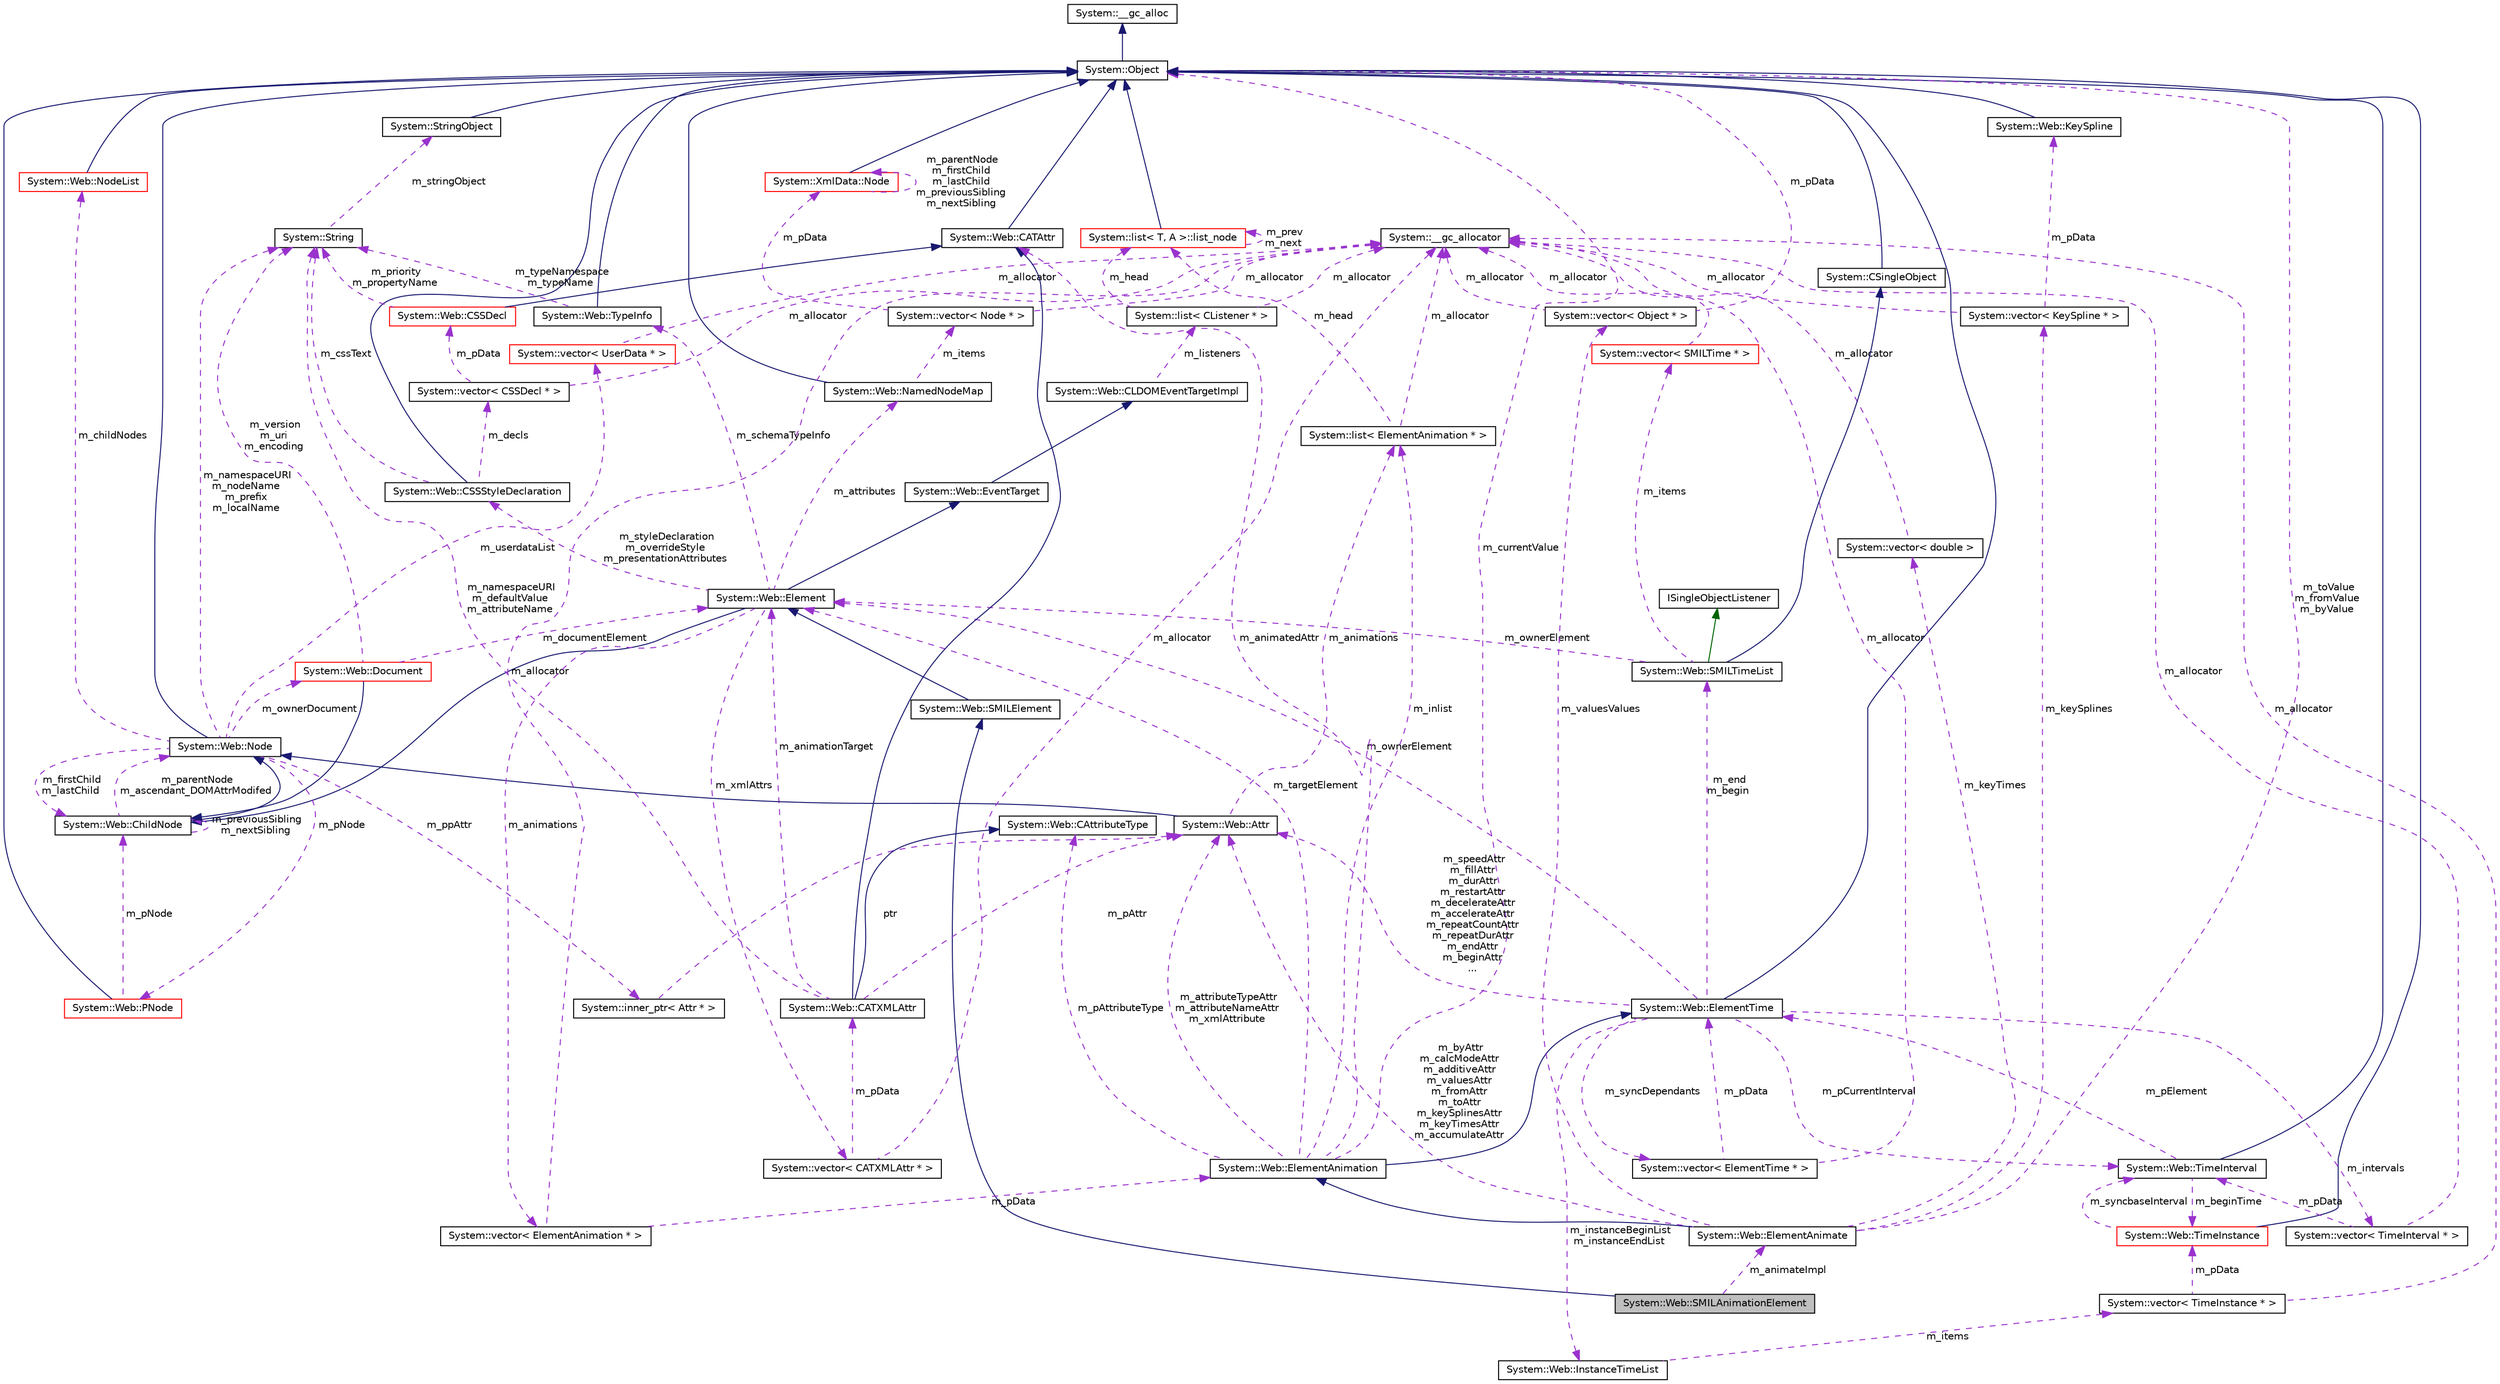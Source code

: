 digraph G
{
  edge [fontname="Helvetica",fontsize="10",labelfontname="Helvetica",labelfontsize="10"];
  node [fontname="Helvetica",fontsize="10",shape=record];
  Node1 [label="System::Web::SMILAnimationElement",height=0.2,width=0.4,color="black", fillcolor="grey75", style="filled" fontcolor="black"];
  Node2 -> Node1 [dir="back",color="midnightblue",fontsize="10",style="solid",fontname="Helvetica"];
  Node2 [label="System::Web::SMILElement",height=0.2,width=0.4,color="black", fillcolor="white", style="filled",URL="$class_system_1_1_web_1_1_s_m_i_l_element.html"];
  Node3 -> Node2 [dir="back",color="midnightblue",fontsize="10",style="solid",fontname="Helvetica"];
  Node3 [label="System::Web::Element",height=0.2,width=0.4,color="black", fillcolor="white", style="filled",URL="$class_system_1_1_web_1_1_element.html"];
  Node4 -> Node3 [dir="back",color="midnightblue",fontsize="10",style="solid",fontname="Helvetica"];
  Node4 [label="System::Web::ChildNode",height=0.2,width=0.4,color="black", fillcolor="white", style="filled",URL="$class_system_1_1_web_1_1_child_node.html"];
  Node5 -> Node4 [dir="back",color="midnightblue",fontsize="10",style="solid",fontname="Helvetica"];
  Node5 [label="System::Web::Node",height=0.2,width=0.4,color="black", fillcolor="white", style="filled",URL="$class_system_1_1_web_1_1_node.html"];
  Node6 -> Node5 [dir="back",color="midnightblue",fontsize="10",style="solid",fontname="Helvetica"];
  Node6 [label="System::Object",height=0.2,width=0.4,color="black", fillcolor="white", style="filled",URL="$class_system_1_1_object.html"];
  Node7 -> Node6 [dir="back",color="midnightblue",fontsize="10",style="solid",fontname="Helvetica"];
  Node7 [label="System::__gc_alloc",height=0.2,width=0.4,color="black", fillcolor="white", style="filled",URL="$class_system_1_1____gc__alloc.html"];
  Node8 -> Node5 [dir="back",color="darkorchid3",fontsize="10",style="dashed",label=" m_childNodes" ,fontname="Helvetica"];
  Node8 [label="System::Web::NodeList",height=0.2,width=0.4,color="red", fillcolor="white", style="filled",URL="$class_system_1_1_web_1_1_node_list.html"];
  Node6 -> Node8 [dir="back",color="midnightblue",fontsize="10",style="solid",fontname="Helvetica"];
  Node9 -> Node5 [dir="back",color="darkorchid3",fontsize="10",style="dashed",label=" m_ownerDocument" ,fontname="Helvetica"];
  Node9 [label="System::Web::Document",height=0.2,width=0.4,color="red", fillcolor="white", style="filled",URL="$class_system_1_1_web_1_1_document.html"];
  Node4 -> Node9 [dir="back",color="midnightblue",fontsize="10",style="solid",fontname="Helvetica"];
  Node10 -> Node9 [dir="back",color="darkorchid3",fontsize="10",style="dashed",label=" m_version\nm_uri\nm_encoding" ,fontname="Helvetica"];
  Node10 [label="System::String",height=0.2,width=0.4,color="black", fillcolor="white", style="filled",URL="$class_system_1_1_string.html"];
  Node11 -> Node10 [dir="back",color="darkorchid3",fontsize="10",style="dashed",label=" m_stringObject" ,fontname="Helvetica"];
  Node11 [label="System::StringObject",height=0.2,width=0.4,color="black", fillcolor="white", style="filled",URL="$class_system_1_1_string_object.html"];
  Node6 -> Node11 [dir="back",color="midnightblue",fontsize="10",style="solid",fontname="Helvetica"];
  Node3 -> Node9 [dir="back",color="darkorchid3",fontsize="10",style="dashed",label=" m_documentElement" ,fontname="Helvetica"];
  Node10 -> Node5 [dir="back",color="darkorchid3",fontsize="10",style="dashed",label=" m_namespaceURI\nm_nodeName\nm_prefix\nm_localName" ,fontname="Helvetica"];
  Node12 -> Node5 [dir="back",color="darkorchid3",fontsize="10",style="dashed",label=" m_pNode" ,fontname="Helvetica"];
  Node12 [label="System::Web::PNode",height=0.2,width=0.4,color="red", fillcolor="white", style="filled",URL="$class_system_1_1_web_1_1_p_node.html"];
  Node6 -> Node12 [dir="back",color="midnightblue",fontsize="10",style="solid",fontname="Helvetica"];
  Node4 -> Node12 [dir="back",color="darkorchid3",fontsize="10",style="dashed",label=" m_pNode" ,fontname="Helvetica"];
  Node4 -> Node5 [dir="back",color="darkorchid3",fontsize="10",style="dashed",label=" m_firstChild\nm_lastChild" ,fontname="Helvetica"];
  Node13 -> Node5 [dir="back",color="darkorchid3",fontsize="10",style="dashed",label=" m_userdataList" ,fontname="Helvetica"];
  Node13 [label="System::vector\< UserData * \>",height=0.2,width=0.4,color="red", fillcolor="white", style="filled",URL="$class_system_1_1vector.html"];
  Node14 -> Node13 [dir="back",color="darkorchid3",fontsize="10",style="dashed",label=" m_allocator" ,fontname="Helvetica"];
  Node14 [label="System::__gc_allocator",height=0.2,width=0.4,color="black", fillcolor="white", style="filled",URL="$class_system_1_1____gc__allocator.html"];
  Node15 -> Node5 [dir="back",color="darkorchid3",fontsize="10",style="dashed",label=" m_ppAttr" ,fontname="Helvetica"];
  Node15 [label="System::inner_ptr\< Attr * \>",height=0.2,width=0.4,color="black", fillcolor="white", style="filled",URL="$class_system_1_1inner__ptr.html"];
  Node16 -> Node15 [dir="back",color="darkorchid3",fontsize="10",style="dashed",label=" ptr" ,fontname="Helvetica"];
  Node16 [label="System::Web::Attr",height=0.2,width=0.4,color="black", fillcolor="white", style="filled",URL="$class_system_1_1_web_1_1_attr.html"];
  Node5 -> Node16 [dir="back",color="midnightblue",fontsize="10",style="solid",fontname="Helvetica"];
  Node17 -> Node16 [dir="back",color="darkorchid3",fontsize="10",style="dashed",label=" m_animations" ,fontname="Helvetica"];
  Node17 [label="System::list\< ElementAnimation * \>",height=0.2,width=0.4,color="black", fillcolor="white", style="filled",URL="$class_system_1_1list.html"];
  Node14 -> Node17 [dir="back",color="darkorchid3",fontsize="10",style="dashed",label=" m_allocator" ,fontname="Helvetica"];
  Node18 -> Node17 [dir="back",color="darkorchid3",fontsize="10",style="dashed",label=" m_head" ,fontname="Helvetica"];
  Node18 [label="System::list\< T, A \>::list_node",height=0.2,width=0.4,color="red", fillcolor="white", style="filled",URL="$class_system_1_1list_1_1list__node.html"];
  Node6 -> Node18 [dir="back",color="midnightblue",fontsize="10",style="solid",fontname="Helvetica"];
  Node18 -> Node18 [dir="back",color="darkorchid3",fontsize="10",style="dashed",label=" m_prev\nm_next" ,fontname="Helvetica"];
  Node5 -> Node4 [dir="back",color="darkorchid3",fontsize="10",style="dashed",label=" m_parentNode\nm_ascendant_DOMAttrModifed" ,fontname="Helvetica"];
  Node4 -> Node4 [dir="back",color="darkorchid3",fontsize="10",style="dashed",label=" m_previousSibling\nm_nextSibling" ,fontname="Helvetica"];
  Node19 -> Node3 [dir="back",color="midnightblue",fontsize="10",style="solid",fontname="Helvetica"];
  Node19 [label="System::Web::EventTarget",height=0.2,width=0.4,color="black", fillcolor="white", style="filled",URL="$class_system_1_1_web_1_1_event_target.html"];
  Node20 -> Node19 [dir="back",color="midnightblue",fontsize="10",style="solid",fontname="Helvetica"];
  Node20 [label="System::Web::CLDOMEventTargetImpl",height=0.2,width=0.4,color="black", fillcolor="white", style="filled",URL="$class_system_1_1_web_1_1_c_l_d_o_m_event_target_impl.html"];
  Node21 -> Node20 [dir="back",color="darkorchid3",fontsize="10",style="dashed",label=" m_listeners" ,fontname="Helvetica"];
  Node21 [label="System::list\< CListener * \>",height=0.2,width=0.4,color="black", fillcolor="white", style="filled",URL="$class_system_1_1list.html"];
  Node14 -> Node21 [dir="back",color="darkorchid3",fontsize="10",style="dashed",label=" m_allocator" ,fontname="Helvetica"];
  Node18 -> Node21 [dir="back",color="darkorchid3",fontsize="10",style="dashed",label=" m_head" ,fontname="Helvetica"];
  Node22 -> Node3 [dir="back",color="darkorchid3",fontsize="10",style="dashed",label=" m_xmlAttrs" ,fontname="Helvetica"];
  Node22 [label="System::vector\< CATXMLAttr * \>",height=0.2,width=0.4,color="black", fillcolor="white", style="filled",URL="$class_system_1_1vector.html"];
  Node14 -> Node22 [dir="back",color="darkorchid3",fontsize="10",style="dashed",label=" m_allocator" ,fontname="Helvetica"];
  Node23 -> Node22 [dir="back",color="darkorchid3",fontsize="10",style="dashed",label=" m_pData" ,fontname="Helvetica"];
  Node23 [label="System::Web::CATXMLAttr",height=0.2,width=0.4,color="black", fillcolor="white", style="filled",URL="$class_system_1_1_web_1_1_c_a_t_x_m_l_attr.html"];
  Node24 -> Node23 [dir="back",color="midnightblue",fontsize="10",style="solid",fontname="Helvetica"];
  Node24 [label="System::Web::CATAttr",height=0.2,width=0.4,color="black", fillcolor="white", style="filled",URL="$class_system_1_1_web_1_1_c_a_t_attr.html"];
  Node6 -> Node24 [dir="back",color="midnightblue",fontsize="10",style="solid",fontname="Helvetica"];
  Node25 -> Node23 [dir="back",color="midnightblue",fontsize="10",style="solid",fontname="Helvetica"];
  Node25 [label="System::Web::CAttributeType",height=0.2,width=0.4,color="black", fillcolor="white", style="filled",URL="$class_system_1_1_web_1_1_c_attribute_type.html"];
  Node16 -> Node23 [dir="back",color="darkorchid3",fontsize="10",style="dashed",label=" m_pAttr" ,fontname="Helvetica"];
  Node10 -> Node23 [dir="back",color="darkorchid3",fontsize="10",style="dashed",label=" m_namespaceURI\nm_defaultValue\nm_attributeName" ,fontname="Helvetica"];
  Node3 -> Node23 [dir="back",color="darkorchid3",fontsize="10",style="dashed",label=" m_animationTarget" ,fontname="Helvetica"];
  Node26 -> Node3 [dir="back",color="darkorchid3",fontsize="10",style="dashed",label=" m_attributes" ,fontname="Helvetica"];
  Node26 [label="System::Web::NamedNodeMap",height=0.2,width=0.4,color="black", fillcolor="white", style="filled",URL="$class_system_1_1_web_1_1_named_node_map.html"];
  Node6 -> Node26 [dir="back",color="midnightblue",fontsize="10",style="solid",fontname="Helvetica"];
  Node27 -> Node26 [dir="back",color="darkorchid3",fontsize="10",style="dashed",label=" m_items" ,fontname="Helvetica"];
  Node27 [label="System::vector\< Node * \>",height=0.2,width=0.4,color="black", fillcolor="white", style="filled",URL="$class_system_1_1vector.html"];
  Node28 -> Node27 [dir="back",color="darkorchid3",fontsize="10",style="dashed",label=" m_pData" ,fontname="Helvetica"];
  Node28 [label="System::XmlData::Node",height=0.2,width=0.4,color="red", fillcolor="white", style="filled",URL="$class_system_1_1_xml_data_1_1_node.html"];
  Node6 -> Node28 [dir="back",color="midnightblue",fontsize="10",style="solid",fontname="Helvetica"];
  Node28 -> Node28 [dir="back",color="darkorchid3",fontsize="10",style="dashed",label=" m_parentNode\nm_firstChild\nm_lastChild\nm_previousSibling\nm_nextSibling" ,fontname="Helvetica"];
  Node14 -> Node27 [dir="back",color="darkorchid3",fontsize="10",style="dashed",label=" m_allocator" ,fontname="Helvetica"];
  Node29 -> Node3 [dir="back",color="darkorchid3",fontsize="10",style="dashed",label=" m_schemaTypeInfo" ,fontname="Helvetica"];
  Node29 [label="System::Web::TypeInfo",height=0.2,width=0.4,color="black", fillcolor="white", style="filled",URL="$class_system_1_1_web_1_1_type_info.html"];
  Node6 -> Node29 [dir="back",color="midnightblue",fontsize="10",style="solid",fontname="Helvetica"];
  Node10 -> Node29 [dir="back",color="darkorchid3",fontsize="10",style="dashed",label=" m_typeNamespace\nm_typeName" ,fontname="Helvetica"];
  Node30 -> Node3 [dir="back",color="darkorchid3",fontsize="10",style="dashed",label=" m_styleDeclaration\nm_overrideStyle\nm_presentationAttributes" ,fontname="Helvetica"];
  Node30 [label="System::Web::CSSStyleDeclaration",height=0.2,width=0.4,color="black", fillcolor="white", style="filled",URL="$class_system_1_1_web_1_1_c_s_s_style_declaration.html"];
  Node6 -> Node30 [dir="back",color="midnightblue",fontsize="10",style="solid",fontname="Helvetica"];
  Node10 -> Node30 [dir="back",color="darkorchid3",fontsize="10",style="dashed",label=" m_cssText" ,fontname="Helvetica"];
  Node31 -> Node30 [dir="back",color="darkorchid3",fontsize="10",style="dashed",label=" m_decls" ,fontname="Helvetica"];
  Node31 [label="System::vector\< CSSDecl * \>",height=0.2,width=0.4,color="black", fillcolor="white", style="filled",URL="$class_system_1_1vector.html"];
  Node14 -> Node31 [dir="back",color="darkorchid3",fontsize="10",style="dashed",label=" m_allocator" ,fontname="Helvetica"];
  Node32 -> Node31 [dir="back",color="darkorchid3",fontsize="10",style="dashed",label=" m_pData" ,fontname="Helvetica"];
  Node32 [label="System::Web::CSSDecl",height=0.2,width=0.4,color="red", fillcolor="white", style="filled",URL="$class_system_1_1_web_1_1_c_s_s_decl.html"];
  Node24 -> Node32 [dir="back",color="midnightblue",fontsize="10",style="solid",fontname="Helvetica"];
  Node10 -> Node32 [dir="back",color="darkorchid3",fontsize="10",style="dashed",label=" m_priority\nm_propertyName" ,fontname="Helvetica"];
  Node33 -> Node3 [dir="back",color="darkorchid3",fontsize="10",style="dashed",label=" m_animations" ,fontname="Helvetica"];
  Node33 [label="System::vector\< ElementAnimation * \>",height=0.2,width=0.4,color="black", fillcolor="white", style="filled",URL="$class_system_1_1vector.html"];
  Node14 -> Node33 [dir="back",color="darkorchid3",fontsize="10",style="dashed",label=" m_allocator" ,fontname="Helvetica"];
  Node34 -> Node33 [dir="back",color="darkorchid3",fontsize="10",style="dashed",label=" m_pData" ,fontname="Helvetica"];
  Node34 [label="System::Web::ElementAnimation",height=0.2,width=0.4,color="black", fillcolor="white", style="filled",URL="$class_system_1_1_web_1_1_element_animation.html"];
  Node35 -> Node34 [dir="back",color="midnightblue",fontsize="10",style="solid",fontname="Helvetica"];
  Node35 [label="System::Web::ElementTime",height=0.2,width=0.4,color="black", fillcolor="white", style="filled",URL="$class_system_1_1_web_1_1_element_time.html"];
  Node6 -> Node35 [dir="back",color="midnightblue",fontsize="10",style="solid",fontname="Helvetica"];
  Node36 -> Node35 [dir="back",color="darkorchid3",fontsize="10",style="dashed",label=" m_pCurrentInterval" ,fontname="Helvetica"];
  Node36 [label="System::Web::TimeInterval",height=0.2,width=0.4,color="black", fillcolor="white", style="filled",URL="$class_system_1_1_web_1_1_time_interval.html"];
  Node6 -> Node36 [dir="back",color="midnightblue",fontsize="10",style="solid",fontname="Helvetica"];
  Node37 -> Node36 [dir="back",color="darkorchid3",fontsize="10",style="dashed",label=" m_beginTime" ,fontname="Helvetica"];
  Node37 [label="System::Web::TimeInstance",height=0.2,width=0.4,color="red", fillcolor="white", style="filled",URL="$class_system_1_1_web_1_1_time_instance.html"];
  Node6 -> Node37 [dir="back",color="midnightblue",fontsize="10",style="solid",fontname="Helvetica"];
  Node36 -> Node37 [dir="back",color="darkorchid3",fontsize="10",style="dashed",label=" m_syncbaseInterval" ,fontname="Helvetica"];
  Node35 -> Node36 [dir="back",color="darkorchid3",fontsize="10",style="dashed",label=" m_pElement" ,fontname="Helvetica"];
  Node38 -> Node35 [dir="back",color="darkorchid3",fontsize="10",style="dashed",label=" m_end\nm_begin" ,fontname="Helvetica"];
  Node38 [label="System::Web::SMILTimeList",height=0.2,width=0.4,color="black", fillcolor="white", style="filled",URL="$class_system_1_1_web_1_1_s_m_i_l_time_list.html"];
  Node39 -> Node38 [dir="back",color="midnightblue",fontsize="10",style="solid",fontname="Helvetica"];
  Node39 [label="System::CSingleObject",height=0.2,width=0.4,color="black", fillcolor="white", style="filled",URL="$class_system_1_1_c_single_object.html"];
  Node6 -> Node39 [dir="back",color="midnightblue",fontsize="10",style="solid",fontname="Helvetica"];
  Node40 -> Node38 [dir="back",color="darkgreen",fontsize="10",style="solid",fontname="Helvetica"];
  Node40 [label="ISingleObjectListener",height=0.2,width=0.4,color="black", fillcolor="white", style="filled",URL="$class_i_single_object_listener.html"];
  Node41 -> Node38 [dir="back",color="darkorchid3",fontsize="10",style="dashed",label=" m_items" ,fontname="Helvetica"];
  Node41 [label="System::vector\< SMILTime * \>",height=0.2,width=0.4,color="red", fillcolor="white", style="filled",URL="$class_system_1_1vector.html"];
  Node14 -> Node41 [dir="back",color="darkorchid3",fontsize="10",style="dashed",label=" m_allocator" ,fontname="Helvetica"];
  Node3 -> Node38 [dir="back",color="darkorchid3",fontsize="10",style="dashed",label=" m_ownerElement" ,fontname="Helvetica"];
  Node42 -> Node35 [dir="back",color="darkorchid3",fontsize="10",style="dashed",label=" m_instanceBeginList\nm_instanceEndList" ,fontname="Helvetica"];
  Node42 [label="System::Web::InstanceTimeList",height=0.2,width=0.4,color="black", fillcolor="white", style="filled",URL="$class_system_1_1_web_1_1_instance_time_list.html"];
  Node43 -> Node42 [dir="back",color="darkorchid3",fontsize="10",style="dashed",label=" m_items" ,fontname="Helvetica"];
  Node43 [label="System::vector\< TimeInstance * \>",height=0.2,width=0.4,color="black", fillcolor="white", style="filled",URL="$class_system_1_1vector.html"];
  Node37 -> Node43 [dir="back",color="darkorchid3",fontsize="10",style="dashed",label=" m_pData" ,fontname="Helvetica"];
  Node14 -> Node43 [dir="back",color="darkorchid3",fontsize="10",style="dashed",label=" m_allocator" ,fontname="Helvetica"];
  Node16 -> Node35 [dir="back",color="darkorchid3",fontsize="10",style="dashed",label=" m_speedAttr\nm_fillAttr\nm_durAttr\nm_restartAttr\nm_decelerateAttr\nm_accelerateAttr\nm_repeatCountAttr\nm_repeatDurAttr\nm_endAttr\nm_beginAttr\n..." ,fontname="Helvetica"];
  Node44 -> Node35 [dir="back",color="darkorchid3",fontsize="10",style="dashed",label=" m_syncDependants" ,fontname="Helvetica"];
  Node44 [label="System::vector\< ElementTime * \>",height=0.2,width=0.4,color="black", fillcolor="white", style="filled",URL="$class_system_1_1vector.html"];
  Node14 -> Node44 [dir="back",color="darkorchid3",fontsize="10",style="dashed",label=" m_allocator" ,fontname="Helvetica"];
  Node35 -> Node44 [dir="back",color="darkorchid3",fontsize="10",style="dashed",label=" m_pData" ,fontname="Helvetica"];
  Node3 -> Node35 [dir="back",color="darkorchid3",fontsize="10",style="dashed",label=" m_ownerElement" ,fontname="Helvetica"];
  Node45 -> Node35 [dir="back",color="darkorchid3",fontsize="10",style="dashed",label=" m_intervals" ,fontname="Helvetica"];
  Node45 [label="System::vector\< TimeInterval * \>",height=0.2,width=0.4,color="black", fillcolor="white", style="filled",URL="$class_system_1_1vector.html"];
  Node36 -> Node45 [dir="back",color="darkorchid3",fontsize="10",style="dashed",label=" m_pData" ,fontname="Helvetica"];
  Node14 -> Node45 [dir="back",color="darkorchid3",fontsize="10",style="dashed",label=" m_allocator" ,fontname="Helvetica"];
  Node24 -> Node34 [dir="back",color="darkorchid3",fontsize="10",style="dashed",label=" m_animatedAttr" ,fontname="Helvetica"];
  Node17 -> Node34 [dir="back",color="darkorchid3",fontsize="10",style="dashed",label=" m_inlist" ,fontname="Helvetica"];
  Node25 -> Node34 [dir="back",color="darkorchid3",fontsize="10",style="dashed",label=" m_pAttributeType" ,fontname="Helvetica"];
  Node16 -> Node34 [dir="back",color="darkorchid3",fontsize="10",style="dashed",label=" m_attributeTypeAttr\nm_attributeNameAttr\nm_xmlAttribute" ,fontname="Helvetica"];
  Node3 -> Node34 [dir="back",color="darkorchid3",fontsize="10",style="dashed",label=" m_targetElement" ,fontname="Helvetica"];
  Node6 -> Node34 [dir="back",color="darkorchid3",fontsize="10",style="dashed",label=" m_currentValue" ,fontname="Helvetica"];
  Node46 -> Node1 [dir="back",color="darkorchid3",fontsize="10",style="dashed",label=" m_animateImpl" ,fontname="Helvetica"];
  Node46 [label="System::Web::ElementAnimate",height=0.2,width=0.4,color="black", fillcolor="white", style="filled",URL="$class_system_1_1_web_1_1_element_animate.html"];
  Node34 -> Node46 [dir="back",color="midnightblue",fontsize="10",style="solid",fontname="Helvetica"];
  Node16 -> Node46 [dir="back",color="darkorchid3",fontsize="10",style="dashed",label=" m_byAttr\nm_calcModeAttr\nm_additiveAttr\nm_valuesAttr\nm_fromAttr\nm_toAttr\nm_keySplinesAttr\nm_keyTimesAttr\nm_accumulateAttr" ,fontname="Helvetica"];
  Node47 -> Node46 [dir="back",color="darkorchid3",fontsize="10",style="dashed",label=" m_valuesValues" ,fontname="Helvetica"];
  Node47 [label="System::vector\< Object * \>",height=0.2,width=0.4,color="black", fillcolor="white", style="filled",URL="$class_system_1_1vector.html"];
  Node14 -> Node47 [dir="back",color="darkorchid3",fontsize="10",style="dashed",label=" m_allocator" ,fontname="Helvetica"];
  Node6 -> Node47 [dir="back",color="darkorchid3",fontsize="10",style="dashed",label=" m_pData" ,fontname="Helvetica"];
  Node48 -> Node46 [dir="back",color="darkorchid3",fontsize="10",style="dashed",label=" m_keySplines" ,fontname="Helvetica"];
  Node48 [label="System::vector\< KeySpline * \>",height=0.2,width=0.4,color="black", fillcolor="white", style="filled",URL="$class_system_1_1vector.html"];
  Node14 -> Node48 [dir="back",color="darkorchid3",fontsize="10",style="dashed",label=" m_allocator" ,fontname="Helvetica"];
  Node49 -> Node48 [dir="back",color="darkorchid3",fontsize="10",style="dashed",label=" m_pData" ,fontname="Helvetica"];
  Node49 [label="System::Web::KeySpline",height=0.2,width=0.4,color="black", fillcolor="white", style="filled",URL="$class_system_1_1_web_1_1_key_spline.html"];
  Node6 -> Node49 [dir="back",color="midnightblue",fontsize="10",style="solid",fontname="Helvetica"];
  Node6 -> Node46 [dir="back",color="darkorchid3",fontsize="10",style="dashed",label=" m_toValue\nm_fromValue\nm_byValue" ,fontname="Helvetica"];
  Node50 -> Node46 [dir="back",color="darkorchid3",fontsize="10",style="dashed",label=" m_keyTimes" ,fontname="Helvetica"];
  Node50 [label="System::vector\< double \>",height=0.2,width=0.4,color="black", fillcolor="white", style="filled",URL="$class_system_1_1vector.html"];
  Node14 -> Node50 [dir="back",color="darkorchid3",fontsize="10",style="dashed",label=" m_allocator" ,fontname="Helvetica"];
}
